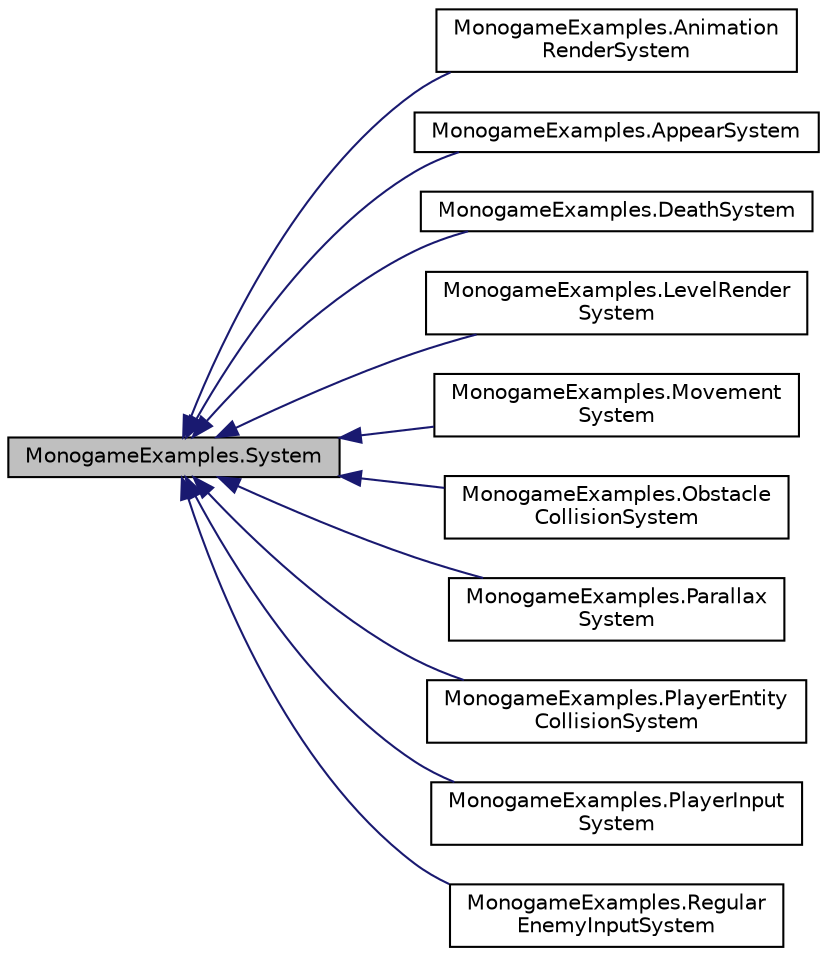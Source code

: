 digraph "MonogameExamples.System"
{
 // LATEX_PDF_SIZE
  edge [fontname="Helvetica",fontsize="10",labelfontname="Helvetica",labelfontsize="10"];
  node [fontname="Helvetica",fontsize="10",shape=record];
  rankdir="LR";
  Node1 [label="MonogameExamples.System",height=0.2,width=0.4,color="black", fillcolor="grey75", style="filled", fontcolor="black",tooltip="An abstract base class for systems in the game."];
  Node1 -> Node2 [dir="back",color="midnightblue",fontsize="10",style="solid",fontname="Helvetica"];
  Node2 [label="MonogameExamples.Animation\lRenderSystem",height=0.2,width=0.4,color="black", fillcolor="white", style="filled",URL="$classMonogameExamples_1_1AnimationRenderSystem.html",tooltip="System responsible for rendering the entities in the game."];
  Node1 -> Node3 [dir="back",color="midnightblue",fontsize="10",style="solid",fontname="Helvetica"];
  Node3 [label="MonogameExamples.AppearSystem",height=0.2,width=0.4,color="black", fillcolor="white", style="filled",URL="$classMonogameExamples_1_1AppearSystem.html",tooltip="System that manages entity appearance events, triggering actions depending on the entity type."];
  Node1 -> Node4 [dir="back",color="midnightblue",fontsize="10",style="solid",fontname="Helvetica"];
  Node4 [label="MonogameExamples.DeathSystem",height=0.2,width=0.4,color="black", fillcolor="white", style="filled",URL="$classMonogameExamples_1_1DeathSystem.html",tooltip="System that manages entity death events, triggering actions depending on the entity type."];
  Node1 -> Node5 [dir="back",color="midnightblue",fontsize="10",style="solid",fontname="Helvetica"];
  Node5 [label="MonogameExamples.LevelRender\lSystem",height=0.2,width=0.4,color="black", fillcolor="white", style="filled",URL="$classMonogameExamples_1_1LevelRenderSystem.html",tooltip="System responsible for rendering the entities in the game."];
  Node1 -> Node6 [dir="back",color="midnightblue",fontsize="10",style="solid",fontname="Helvetica"];
  Node6 [label="MonogameExamples.Movement\lSystem",height=0.2,width=0.4,color="black", fillcolor="white", style="filled",URL="$classMonogameExamples_1_1MovementSystem.html",tooltip="System responsible for handling the movement of entities in the game."];
  Node1 -> Node7 [dir="back",color="midnightblue",fontsize="10",style="solid",fontname="Helvetica"];
  Node7 [label="MonogameExamples.Obstacle\lCollisionSystem",height=0.2,width=0.4,color="black", fillcolor="white", style="filled",URL="$classMonogameExamples_1_1ObstacleCollisionSystem.html",tooltip="System that manages collision detection and resolution between entities and level obstacles."];
  Node1 -> Node8 [dir="back",color="midnightblue",fontsize="10",style="solid",fontname="Helvetica"];
  Node8 [label="MonogameExamples.Parallax\lSystem",height=0.2,width=0.4,color="black", fillcolor="white", style="filled",URL="$classMonogameExamples_1_1ParallaxSystem.html",tooltip="System that manages parallax components and their related entities."];
  Node1 -> Node9 [dir="back",color="midnightblue",fontsize="10",style="solid",fontname="Helvetica"];
  Node9 [label="MonogameExamples.PlayerEntity\lCollisionSystem",height=0.2,width=0.4,color="black", fillcolor="white", style="filled",URL="$classMonogameExamples_1_1PlayerEntityCollisionSystem.html",tooltip="Represents a system that handles collisions between the player entity and other entities."];
  Node1 -> Node10 [dir="back",color="midnightblue",fontsize="10",style="solid",fontname="Helvetica"];
  Node10 [label="MonogameExamples.PlayerInput\lSystem",height=0.2,width=0.4,color="black", fillcolor="white", style="filled",URL="$classMonogameExamples_1_1PlayerInputSystem.html",tooltip="System that updates the state of entities based on keyboard input."];
  Node1 -> Node11 [dir="back",color="midnightblue",fontsize="10",style="solid",fontname="Helvetica"];
  Node11 [label="MonogameExamples.Regular\lEnemyInputSystem",height=0.2,width=0.4,color="black", fillcolor="white", style="filled",URL="$classMonogameExamples_1_1RegularEnemyInputSystem.html",tooltip="System that updates the state of Regular Enemies."];
}
